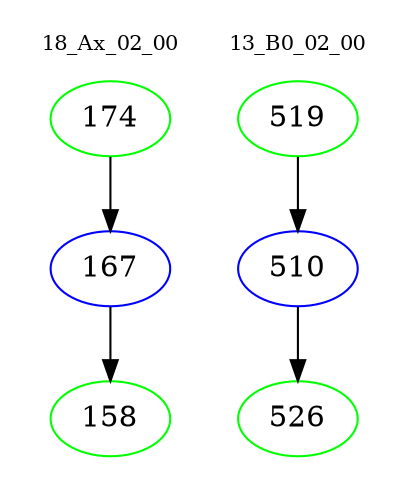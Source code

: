 digraph{
subgraph cluster_0 {
color = white
label = "18_Ax_02_00";
fontsize=10;
T0_174 [label="174", color="green"]
T0_174 -> T0_167 [color="black"]
T0_167 [label="167", color="blue"]
T0_167 -> T0_158 [color="black"]
T0_158 [label="158", color="green"]
}
subgraph cluster_1 {
color = white
label = "13_B0_02_00";
fontsize=10;
T1_519 [label="519", color="green"]
T1_519 -> T1_510 [color="black"]
T1_510 [label="510", color="blue"]
T1_510 -> T1_526 [color="black"]
T1_526 [label="526", color="green"]
}
}
